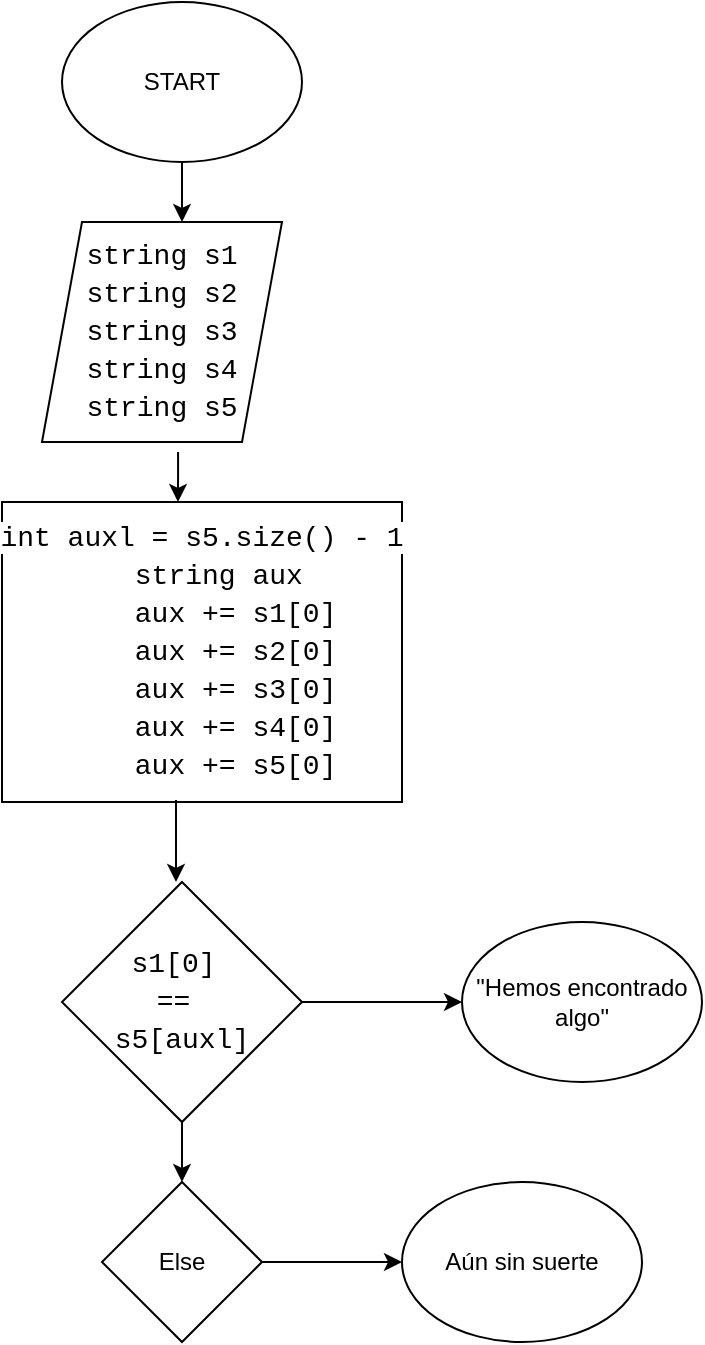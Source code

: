 <mxfile version="24.4.0" type="github">
  <diagram name="Page-1" id="HqAlOsuQsf6YCaXLUXfH">
    <mxGraphModel dx="880" dy="1568" grid="1" gridSize="10" guides="1" tooltips="1" connect="1" arrows="1" fold="1" page="1" pageScale="1" pageWidth="850" pageHeight="1100" math="0" shadow="0">
      <root>
        <mxCell id="0" />
        <mxCell id="1" parent="0" />
        <mxCell id="wWDsX0RcRGF4Y2DPLhwJ-1" value="START" style="ellipse;whiteSpace=wrap;html=1;" vertex="1" parent="1">
          <mxGeometry x="40" y="-1080" width="120" height="80" as="geometry" />
        </mxCell>
        <mxCell id="wWDsX0RcRGF4Y2DPLhwJ-2" value="" style="endArrow=classic;html=1;rounded=0;exitX=0.5;exitY=1;exitDx=0;exitDy=0;" edge="1" parent="1" source="wWDsX0RcRGF4Y2DPLhwJ-1">
          <mxGeometry width="50" height="50" relative="1" as="geometry">
            <mxPoint x="400" y="-1000" as="sourcePoint" />
            <mxPoint x="100" y="-970" as="targetPoint" />
          </mxGeometry>
        </mxCell>
        <mxCell id="wWDsX0RcRGF4Y2DPLhwJ-3" value="&lt;br&gt;&lt;div style=&quot;font-family: Consolas, &amp;quot;Courier New&amp;quot;, monospace; font-weight: normal; font-size: 14px; line-height: 19px; white-space: pre;&quot;&gt;&lt;div&gt;string s1&lt;/div&gt;&lt;div&gt;string s2&lt;/div&gt;&lt;div&gt;string s3&lt;/div&gt;&lt;div&gt;string s4&lt;/div&gt;&lt;div&gt;string s5&lt;/div&gt;&lt;/div&gt;&lt;div&gt;&lt;br&gt;&lt;/div&gt;" style="shape=parallelogram;perimeter=parallelogramPerimeter;whiteSpace=wrap;html=1;fixedSize=1;" vertex="1" parent="1">
          <mxGeometry x="30" y="-970" width="120" height="110" as="geometry" />
        </mxCell>
        <mxCell id="wWDsX0RcRGF4Y2DPLhwJ-4" value="" style="endArrow=classic;html=1;rounded=0;exitX=0.567;exitY=1.045;exitDx=0;exitDy=0;exitPerimeter=0;" edge="1" parent="1" source="wWDsX0RcRGF4Y2DPLhwJ-3">
          <mxGeometry width="50" height="50" relative="1" as="geometry">
            <mxPoint x="400" y="-800" as="sourcePoint" />
            <mxPoint x="98" y="-830" as="targetPoint" />
          </mxGeometry>
        </mxCell>
        <mxCell id="wWDsX0RcRGF4Y2DPLhwJ-5" value="&lt;div style=&quot;font-family: Consolas, &amp;quot;Courier New&amp;quot;, monospace; font-weight: normal; font-size: 14px; line-height: 19px; white-space: pre;&quot;&gt;&lt;div style=&quot;&quot;&gt;&lt;span style=&quot;background-color: rgb(255, 255, 255);&quot;&gt;int auxl = s5.size() - 1&lt;/span&gt;&lt;/div&gt;&lt;div style=&quot;&quot;&gt;&lt;span style=&quot;background-color: rgb(255, 255, 255);&quot;&gt;&amp;nbsp; string aux&lt;/span&gt;&lt;/div&gt;&lt;div style=&quot;&quot;&gt;&lt;span style=&quot;background-color: rgb(255, 255, 255);&quot;&gt;&amp;nbsp; &amp;nbsp; aux += s1[0]&lt;/span&gt;&lt;/div&gt;&lt;div style=&quot;&quot;&gt;&lt;span style=&quot;background-color: rgb(255, 255, 255);&quot;&gt;&amp;nbsp; &amp;nbsp; aux += s2[0]&lt;/span&gt;&lt;/div&gt;&lt;div style=&quot;&quot;&gt;&lt;span style=&quot;background-color: rgb(255, 255, 255);&quot;&gt;&amp;nbsp; &amp;nbsp; aux += s3[0]&lt;/span&gt;&lt;/div&gt;&lt;div style=&quot;&quot;&gt;&lt;span style=&quot;background-color: rgb(255, 255, 255);&quot;&gt;&amp;nbsp; &amp;nbsp; aux += s4[0]&lt;/span&gt;&lt;/div&gt;&lt;div style=&quot;&quot;&gt;&lt;span style=&quot;background-color: rgb(255, 255, 255);&quot;&gt;&amp;nbsp; &amp;nbsp; aux += s5[0]&lt;/span&gt;&lt;/div&gt;&lt;/div&gt;" style="rounded=0;whiteSpace=wrap;html=1;" vertex="1" parent="1">
          <mxGeometry x="10" y="-830" width="200" height="150" as="geometry" />
        </mxCell>
        <mxCell id="wWDsX0RcRGF4Y2DPLhwJ-6" value="" style="endArrow=classic;html=1;rounded=0;exitX=0.435;exitY=0.993;exitDx=0;exitDy=0;exitPerimeter=0;" edge="1" parent="1" source="wWDsX0RcRGF4Y2DPLhwJ-5">
          <mxGeometry width="50" height="50" relative="1" as="geometry">
            <mxPoint x="400" y="-800" as="sourcePoint" />
            <mxPoint x="97" y="-640" as="targetPoint" />
          </mxGeometry>
        </mxCell>
        <mxCell id="wWDsX0RcRGF4Y2DPLhwJ-7" value="&lt;br&gt;&lt;div style=&quot;font-family: Consolas, &amp;quot;Courier New&amp;quot;, monospace; font-weight: normal; font-size: 14px; line-height: 19px; white-space: pre;&quot;&gt;&lt;div&gt;s1[0] &lt;/div&gt;&lt;div&gt;== &lt;/div&gt;&lt;div&gt;s5[auxl]&lt;/div&gt;&lt;/div&gt;&lt;div&gt;&lt;br/&gt;&lt;/div&gt;" style="rhombus;whiteSpace=wrap;html=1;" vertex="1" parent="1">
          <mxGeometry x="40" y="-640" width="120" height="120" as="geometry" />
        </mxCell>
        <mxCell id="wWDsX0RcRGF4Y2DPLhwJ-8" value="" style="endArrow=classic;html=1;rounded=0;exitX=1;exitY=0.5;exitDx=0;exitDy=0;" edge="1" parent="1" source="wWDsX0RcRGF4Y2DPLhwJ-7">
          <mxGeometry width="50" height="50" relative="1" as="geometry">
            <mxPoint x="400" y="-500" as="sourcePoint" />
            <mxPoint x="240" y="-580" as="targetPoint" />
          </mxGeometry>
        </mxCell>
        <mxCell id="wWDsX0RcRGF4Y2DPLhwJ-9" value="&quot;Hemos encontrado algo&quot;" style="ellipse;whiteSpace=wrap;html=1;" vertex="1" parent="1">
          <mxGeometry x="240" y="-620" width="120" height="80" as="geometry" />
        </mxCell>
        <mxCell id="wWDsX0RcRGF4Y2DPLhwJ-10" value="" style="endArrow=classic;html=1;rounded=0;exitX=0.5;exitY=1;exitDx=0;exitDy=0;" edge="1" parent="1" source="wWDsX0RcRGF4Y2DPLhwJ-7">
          <mxGeometry width="50" height="50" relative="1" as="geometry">
            <mxPoint x="400" y="-500" as="sourcePoint" />
            <mxPoint x="100" y="-490" as="targetPoint" />
          </mxGeometry>
        </mxCell>
        <mxCell id="wWDsX0RcRGF4Y2DPLhwJ-11" value="Else" style="rhombus;whiteSpace=wrap;html=1;" vertex="1" parent="1">
          <mxGeometry x="60" y="-490" width="80" height="80" as="geometry" />
        </mxCell>
        <mxCell id="wWDsX0RcRGF4Y2DPLhwJ-12" value="" style="endArrow=classic;html=1;rounded=0;exitX=1;exitY=0.5;exitDx=0;exitDy=0;" edge="1" parent="1" source="wWDsX0RcRGF4Y2DPLhwJ-11">
          <mxGeometry width="50" height="50" relative="1" as="geometry">
            <mxPoint x="400" y="-500" as="sourcePoint" />
            <mxPoint x="210" y="-450" as="targetPoint" />
          </mxGeometry>
        </mxCell>
        <mxCell id="wWDsX0RcRGF4Y2DPLhwJ-13" value="Aún sin suerte" style="ellipse;whiteSpace=wrap;html=1;" vertex="1" parent="1">
          <mxGeometry x="210" y="-490" width="120" height="80" as="geometry" />
        </mxCell>
      </root>
    </mxGraphModel>
  </diagram>
</mxfile>

